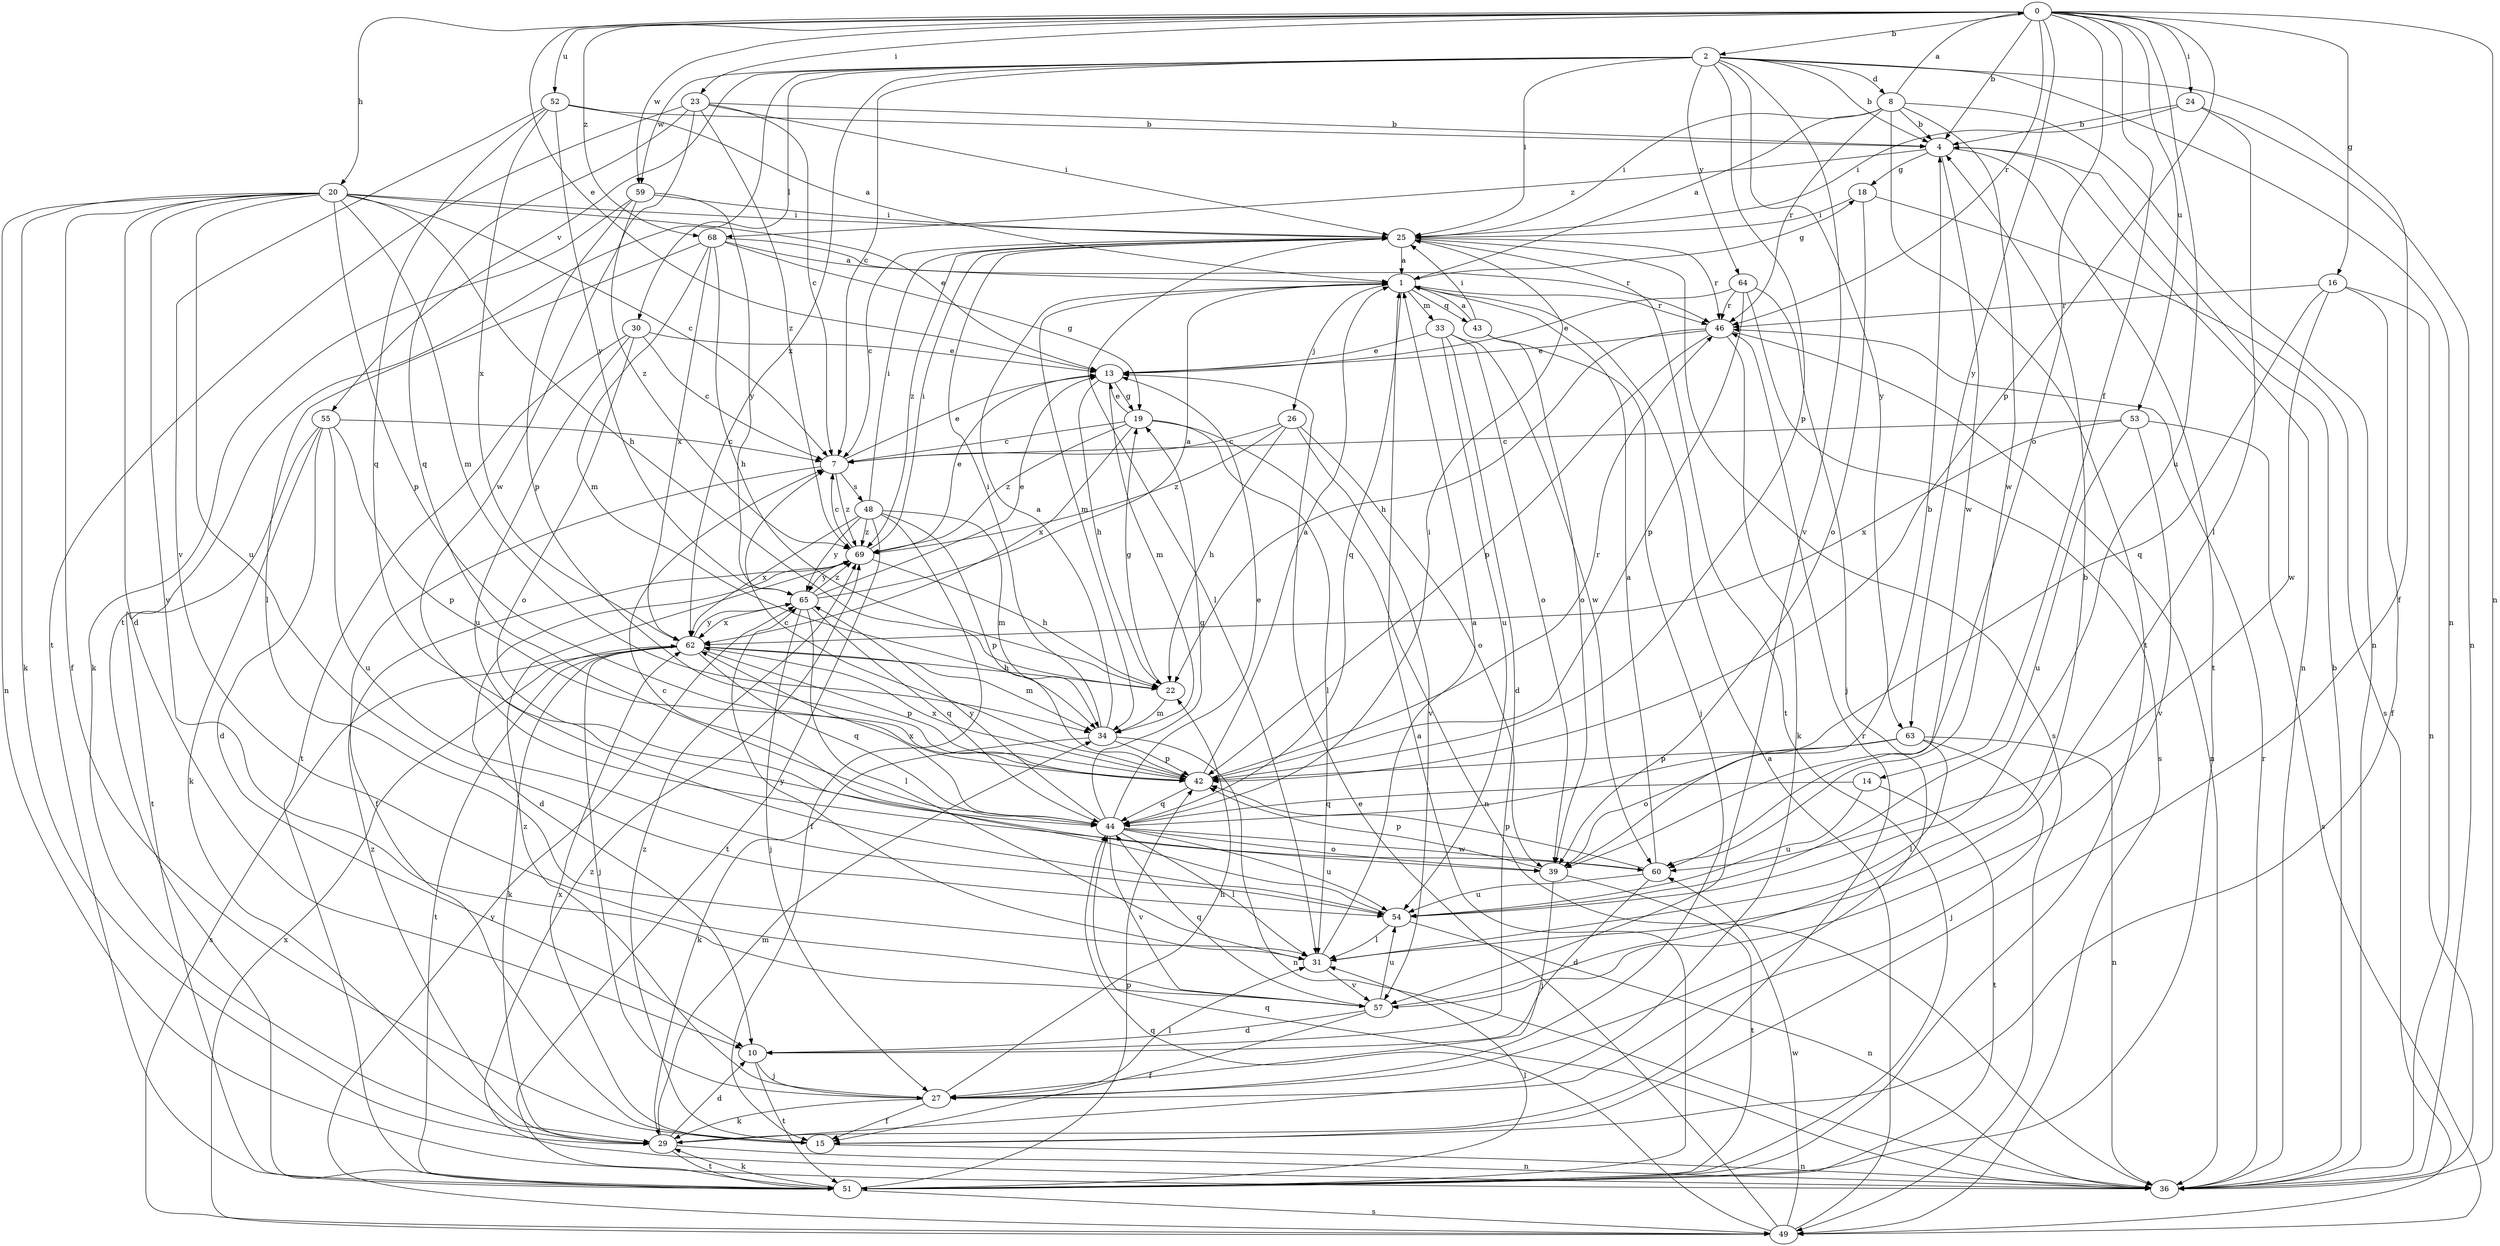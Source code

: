 strict digraph  {
0;
1;
2;
4;
7;
8;
10;
13;
14;
15;
16;
18;
19;
20;
22;
23;
24;
25;
26;
27;
29;
30;
31;
33;
34;
36;
39;
42;
43;
44;
46;
48;
49;
51;
52;
53;
54;
55;
57;
59;
60;
62;
63;
64;
65;
68;
69;
0 -> 2  [label=b];
0 -> 4  [label=b];
0 -> 13  [label=e];
0 -> 14  [label=f];
0 -> 16  [label=g];
0 -> 20  [label=h];
0 -> 23  [label=i];
0 -> 24  [label=i];
0 -> 36  [label=n];
0 -> 39  [label=o];
0 -> 42  [label=p];
0 -> 46  [label=r];
0 -> 52  [label=u];
0 -> 53  [label=u];
0 -> 54  [label=u];
0 -> 59  [label=w];
0 -> 63  [label=y];
0 -> 68  [label=z];
1 -> 18  [label=g];
1 -> 26  [label=j];
1 -> 33  [label=m];
1 -> 34  [label=m];
1 -> 43  [label=q];
1 -> 44  [label=q];
1 -> 46  [label=r];
2 -> 4  [label=b];
2 -> 7  [label=c];
2 -> 8  [label=d];
2 -> 15  [label=f];
2 -> 25  [label=i];
2 -> 30  [label=l];
2 -> 36  [label=n];
2 -> 42  [label=p];
2 -> 51  [label=t];
2 -> 55  [label=v];
2 -> 57  [label=v];
2 -> 59  [label=w];
2 -> 62  [label=x];
2 -> 63  [label=y];
2 -> 64  [label=y];
4 -> 18  [label=g];
4 -> 36  [label=n];
4 -> 51  [label=t];
4 -> 60  [label=w];
4 -> 68  [label=z];
7 -> 13  [label=e];
7 -> 15  [label=f];
7 -> 48  [label=s];
7 -> 69  [label=z];
8 -> 0  [label=a];
8 -> 1  [label=a];
8 -> 4  [label=b];
8 -> 25  [label=i];
8 -> 36  [label=n];
8 -> 46  [label=r];
8 -> 51  [label=t];
8 -> 60  [label=w];
10 -> 27  [label=j];
10 -> 51  [label=t];
13 -> 19  [label=g];
13 -> 22  [label=h];
13 -> 34  [label=m];
14 -> 44  [label=q];
14 -> 51  [label=t];
14 -> 54  [label=u];
15 -> 36  [label=n];
15 -> 62  [label=x];
15 -> 69  [label=z];
16 -> 15  [label=f];
16 -> 36  [label=n];
16 -> 44  [label=q];
16 -> 46  [label=r];
16 -> 60  [label=w];
18 -> 25  [label=i];
18 -> 39  [label=o];
18 -> 49  [label=s];
19 -> 7  [label=c];
19 -> 13  [label=e];
19 -> 31  [label=l];
19 -> 36  [label=n];
19 -> 62  [label=x];
19 -> 69  [label=z];
20 -> 7  [label=c];
20 -> 10  [label=d];
20 -> 13  [label=e];
20 -> 15  [label=f];
20 -> 22  [label=h];
20 -> 25  [label=i];
20 -> 29  [label=k];
20 -> 34  [label=m];
20 -> 36  [label=n];
20 -> 42  [label=p];
20 -> 54  [label=u];
20 -> 57  [label=v];
22 -> 19  [label=g];
22 -> 34  [label=m];
23 -> 4  [label=b];
23 -> 7  [label=c];
23 -> 25  [label=i];
23 -> 44  [label=q];
23 -> 51  [label=t];
23 -> 60  [label=w];
23 -> 69  [label=z];
24 -> 4  [label=b];
24 -> 25  [label=i];
24 -> 31  [label=l];
24 -> 36  [label=n];
25 -> 1  [label=a];
25 -> 7  [label=c];
25 -> 31  [label=l];
25 -> 46  [label=r];
25 -> 49  [label=s];
25 -> 51  [label=t];
25 -> 69  [label=z];
26 -> 7  [label=c];
26 -> 22  [label=h];
26 -> 39  [label=o];
26 -> 57  [label=v];
26 -> 69  [label=z];
27 -> 15  [label=f];
27 -> 22  [label=h];
27 -> 29  [label=k];
27 -> 31  [label=l];
27 -> 69  [label=z];
29 -> 10  [label=d];
29 -> 34  [label=m];
29 -> 36  [label=n];
29 -> 46  [label=r];
29 -> 51  [label=t];
29 -> 69  [label=z];
30 -> 7  [label=c];
30 -> 13  [label=e];
30 -> 39  [label=o];
30 -> 51  [label=t];
30 -> 54  [label=u];
31 -> 1  [label=a];
31 -> 57  [label=v];
31 -> 65  [label=y];
33 -> 10  [label=d];
33 -> 13  [label=e];
33 -> 39  [label=o];
33 -> 54  [label=u];
33 -> 60  [label=w];
34 -> 1  [label=a];
34 -> 25  [label=i];
34 -> 29  [label=k];
34 -> 36  [label=n];
34 -> 42  [label=p];
36 -> 4  [label=b];
36 -> 44  [label=q];
36 -> 46  [label=r];
36 -> 69  [label=z];
39 -> 4  [label=b];
39 -> 27  [label=j];
39 -> 42  [label=p];
39 -> 51  [label=t];
42 -> 1  [label=a];
42 -> 7  [label=c];
42 -> 44  [label=q];
42 -> 46  [label=r];
42 -> 62  [label=x];
43 -> 1  [label=a];
43 -> 25  [label=i];
43 -> 27  [label=j];
43 -> 39  [label=o];
44 -> 13  [label=e];
44 -> 19  [label=g];
44 -> 25  [label=i];
44 -> 31  [label=l];
44 -> 39  [label=o];
44 -> 54  [label=u];
44 -> 57  [label=v];
44 -> 60  [label=w];
44 -> 62  [label=x];
44 -> 65  [label=y];
46 -> 13  [label=e];
46 -> 22  [label=h];
46 -> 29  [label=k];
46 -> 36  [label=n];
46 -> 42  [label=p];
48 -> 15  [label=f];
48 -> 25  [label=i];
48 -> 34  [label=m];
48 -> 42  [label=p];
48 -> 51  [label=t];
48 -> 62  [label=x];
48 -> 65  [label=y];
48 -> 69  [label=z];
49 -> 1  [label=a];
49 -> 13  [label=e];
49 -> 44  [label=q];
49 -> 60  [label=w];
49 -> 62  [label=x];
49 -> 65  [label=y];
51 -> 1  [label=a];
51 -> 29  [label=k];
51 -> 31  [label=l];
51 -> 42  [label=p];
51 -> 49  [label=s];
52 -> 1  [label=a];
52 -> 4  [label=b];
52 -> 44  [label=q];
52 -> 57  [label=v];
52 -> 62  [label=x];
52 -> 65  [label=y];
53 -> 7  [label=c];
53 -> 49  [label=s];
53 -> 54  [label=u];
53 -> 57  [label=v];
53 -> 62  [label=x];
54 -> 7  [label=c];
54 -> 31  [label=l];
54 -> 36  [label=n];
55 -> 7  [label=c];
55 -> 10  [label=d];
55 -> 29  [label=k];
55 -> 42  [label=p];
55 -> 51  [label=t];
55 -> 54  [label=u];
57 -> 4  [label=b];
57 -> 10  [label=d];
57 -> 15  [label=f];
57 -> 44  [label=q];
57 -> 54  [label=u];
59 -> 25  [label=i];
59 -> 29  [label=k];
59 -> 42  [label=p];
59 -> 65  [label=y];
59 -> 69  [label=z];
60 -> 1  [label=a];
60 -> 10  [label=d];
60 -> 42  [label=p];
60 -> 54  [label=u];
62 -> 22  [label=h];
62 -> 27  [label=j];
62 -> 29  [label=k];
62 -> 34  [label=m];
62 -> 42  [label=p];
62 -> 44  [label=q];
62 -> 49  [label=s];
62 -> 51  [label=t];
62 -> 65  [label=y];
63 -> 27  [label=j];
63 -> 31  [label=l];
63 -> 36  [label=n];
63 -> 39  [label=o];
63 -> 42  [label=p];
64 -> 13  [label=e];
64 -> 27  [label=j];
64 -> 42  [label=p];
64 -> 46  [label=r];
64 -> 49  [label=s];
65 -> 1  [label=a];
65 -> 13  [label=e];
65 -> 27  [label=j];
65 -> 31  [label=l];
65 -> 44  [label=q];
65 -> 62  [label=x];
65 -> 69  [label=z];
68 -> 1  [label=a];
68 -> 19  [label=g];
68 -> 22  [label=h];
68 -> 31  [label=l];
68 -> 34  [label=m];
68 -> 46  [label=r];
68 -> 62  [label=x];
69 -> 7  [label=c];
69 -> 10  [label=d];
69 -> 13  [label=e];
69 -> 22  [label=h];
69 -> 25  [label=i];
69 -> 65  [label=y];
}
